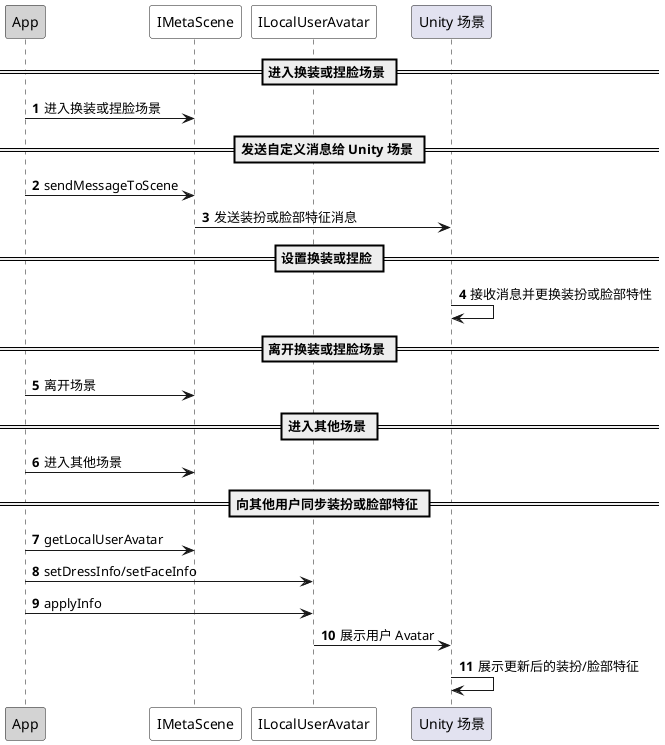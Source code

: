 @startuml
autonumber
participant "App" as a #LightGrey
participant "IMetaScene" as b #White
participant "ILocalUserAvatar" as e #White
participant "Unity 场景" as c
== 进入换装或捏脸场景 ==
a -> b: 进入换装或捏脸场景
== 发送自定义消息给 Unity 场景 ==
a -> b: sendMessageToScene
b -> c: 发送装扮或脸部特征消息
== 设置换装或捏脸 ==
c -> c: 接收消息并更换装扮或脸部特性
== 离开换装或捏脸场景 ==
a -> b: 离开场景
== 进入其他场景 ==
a -> b: 进入其他场景
== 向其他用户同步装扮或脸部特征 ==
a -> b: getLocalUserAvatar
a -> e: setDressInfo/setFaceInfo
a -> e: applyInfo
e -> c: 展示用户 Avatar
c -> c: 展示更新后的装扮/脸部特征